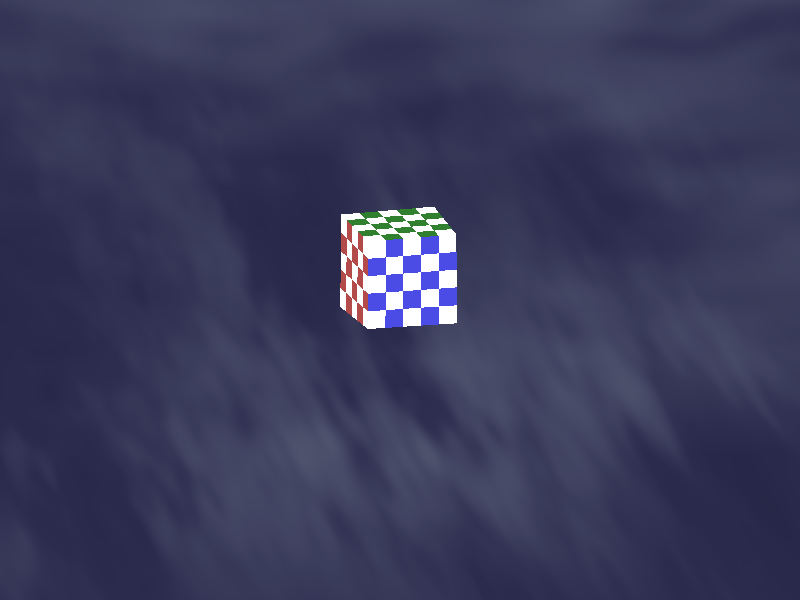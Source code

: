 //
#version 3.7;

#include "colors.inc"
#include "skies.inc"


global_settings {
	assumed_gamma 2.2
	max_trace_level 9
}



camera {
	location <6,3,-6+sin(clock*pi*2-pi/2)*16>
	look_at <0,9,0>
	angle 30
}

light_source { <1, 10, -10> color rgb 1}
//light_source { <0, 10, 0> color rgb 1.3}
light_source { <-1, 10, 3> color rgb 1.3}
light_source { <0, 0, -3> color rgb 1.3}
light_source { <3, 0, -3> color rgb 1.3}
//light_source { <0, -3, -10> color rgb 1.3}

/*
box{<-1000,200,-1000><1000,200.1,1000>
	pigment {color rgb <.3,.3,1>
	}
}*/
sky_sphere {
    S_Cloud4
}


box
{<-1000,-5,-1000><1000,-5.1,1000>
	pigment{color 
	//	<1, .6,.1>
	<.3,.3,.6>
	}
}

//low plane
#declare sz = 1.5;
#declare ics = .3;
union {
polygon{5,<0,0><0,sz><sz,sz><sz,0><0,0>
	pigment {
		checker White,color rgb<.3,0.3,0.9> 
		scale ics
	}
	translate<-sz/2,-sz/2,0>
	translate <0,0,sz/2>
}
polygon{5,<0,0><0,sz><sz,sz><sz,0><0,0>
	pigment {
		checker White,color rgb<.2,0.5,0.2>
		scale ics
	}
	translate<-sz/2,-sz/2,0>
	rotate x*90
	rotate z*180
	
	translate<0,sz/2,0>
}

polygon{5,<0,0><0,sz><sz,sz><sz,0><0,0> 
	pigment {
		checker White,color rgb<.7,0.3,0.3>
		scale ics
	}
	translate<-sz/2,-sz/2,0>
	rotate y*90
	//rotate z*90
	
	translate<-sz/2,0,0>
}
translate <0,sz+8,0>
//rotate <30,30,0>
}
